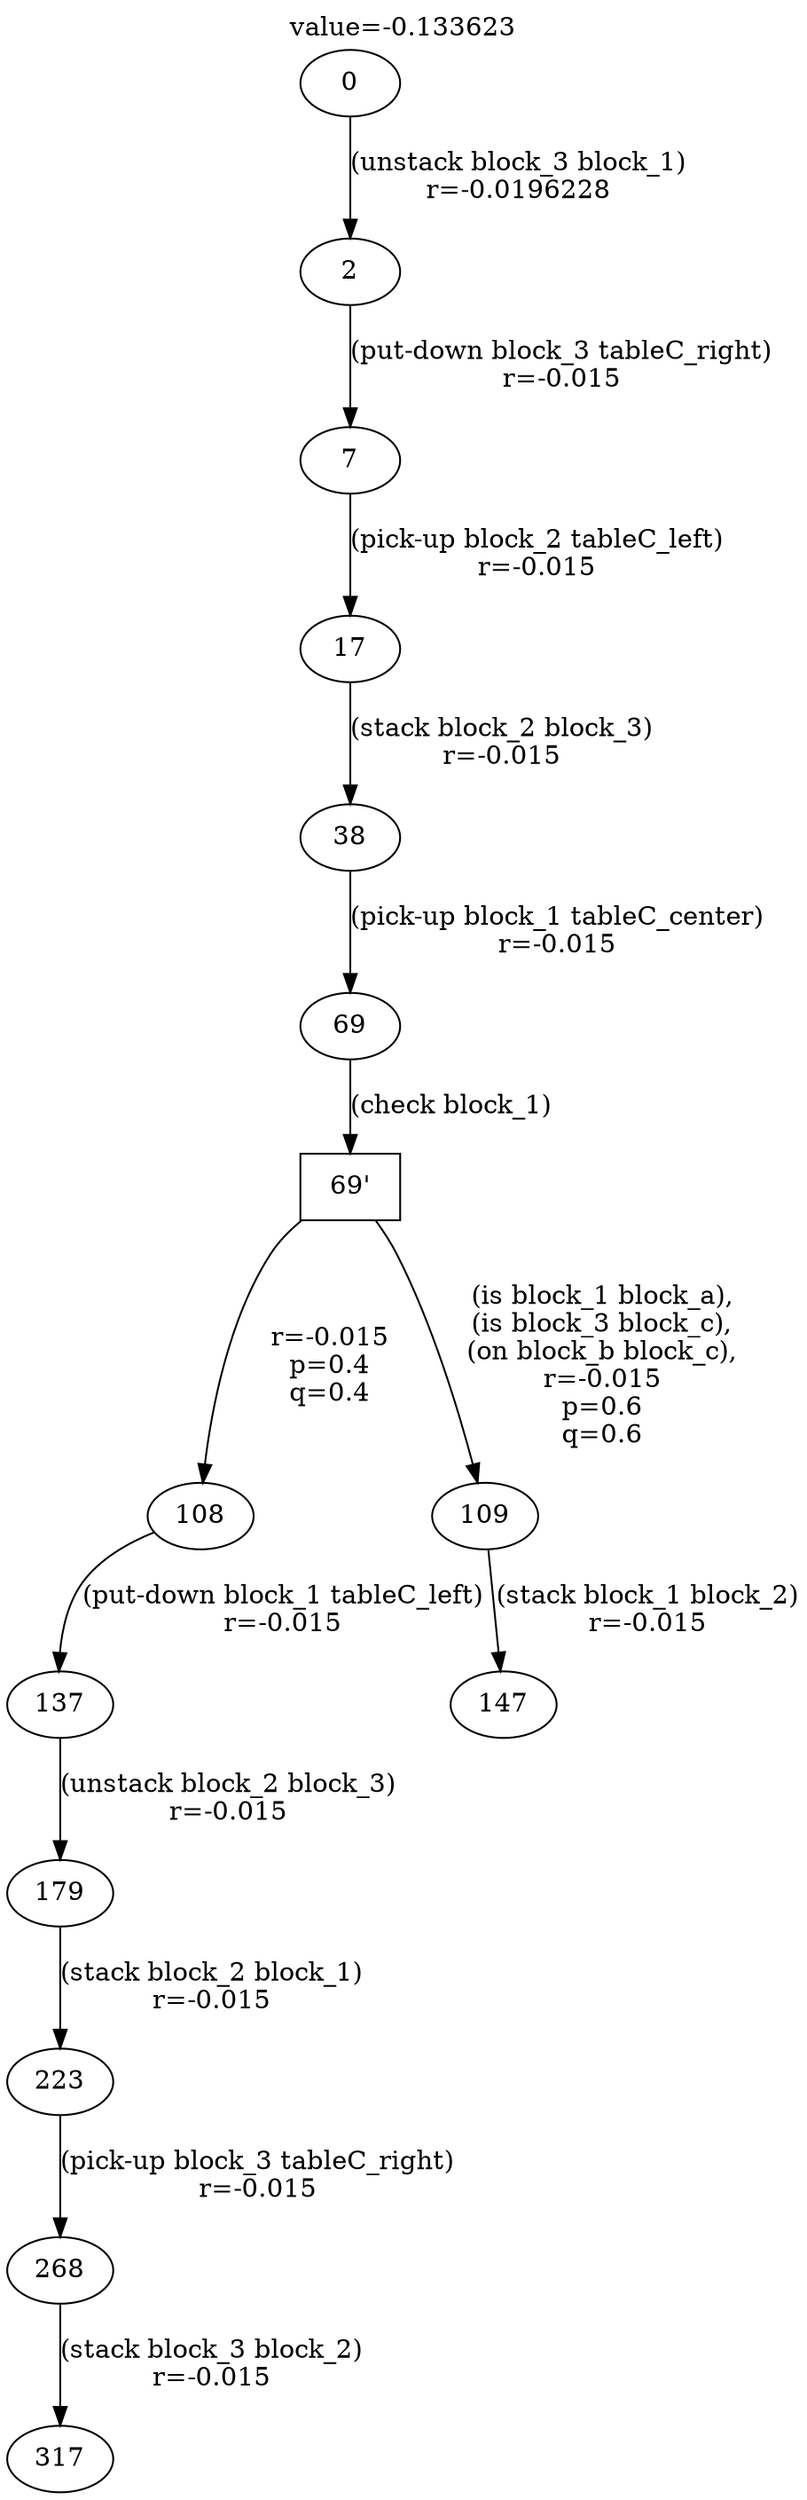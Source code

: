digraph g{
label="value=-0.133623"
labelloc=top
0->2 [ label="(unstack block_3 block_1)
r=-0.0196228" ];
2->7 [ label="(put-down block_3 tableC_right)
r=-0.015" ];
7->17 [ label="(pick-up block_2 tableC_left)
r=-0.015" ];
17->38 [ label="(stack block_2 block_3)
r=-0.015" ];
38->69 [ label="(pick-up block_1 tableC_center)
r=-0.015" ];
"69'" [ shape=box ] ;
69->"69'" [ label="(check block_1)" ];
"69'"->108 [ label="
r=-0.015
p=0.4
q=0.4" ];
108->137 [ label="(put-down block_1 tableC_left)
r=-0.015" ];
137->179 [ label="(unstack block_2 block_3)
r=-0.015" ];
179->223 [ label="(stack block_2 block_1)
r=-0.015" ];
223->268 [ label="(pick-up block_3 tableC_right)
r=-0.015" ];
268->317 [ label="(stack block_3 block_2)
r=-0.015" ];
"69'"->109 [ label="
(is block_1 block_a),
(is block_3 block_c),
(on block_b block_c),
r=-0.015
p=0.6
q=0.6" ];
109->147 [ label="(stack block_1 block_2)
r=-0.015" ];
}
